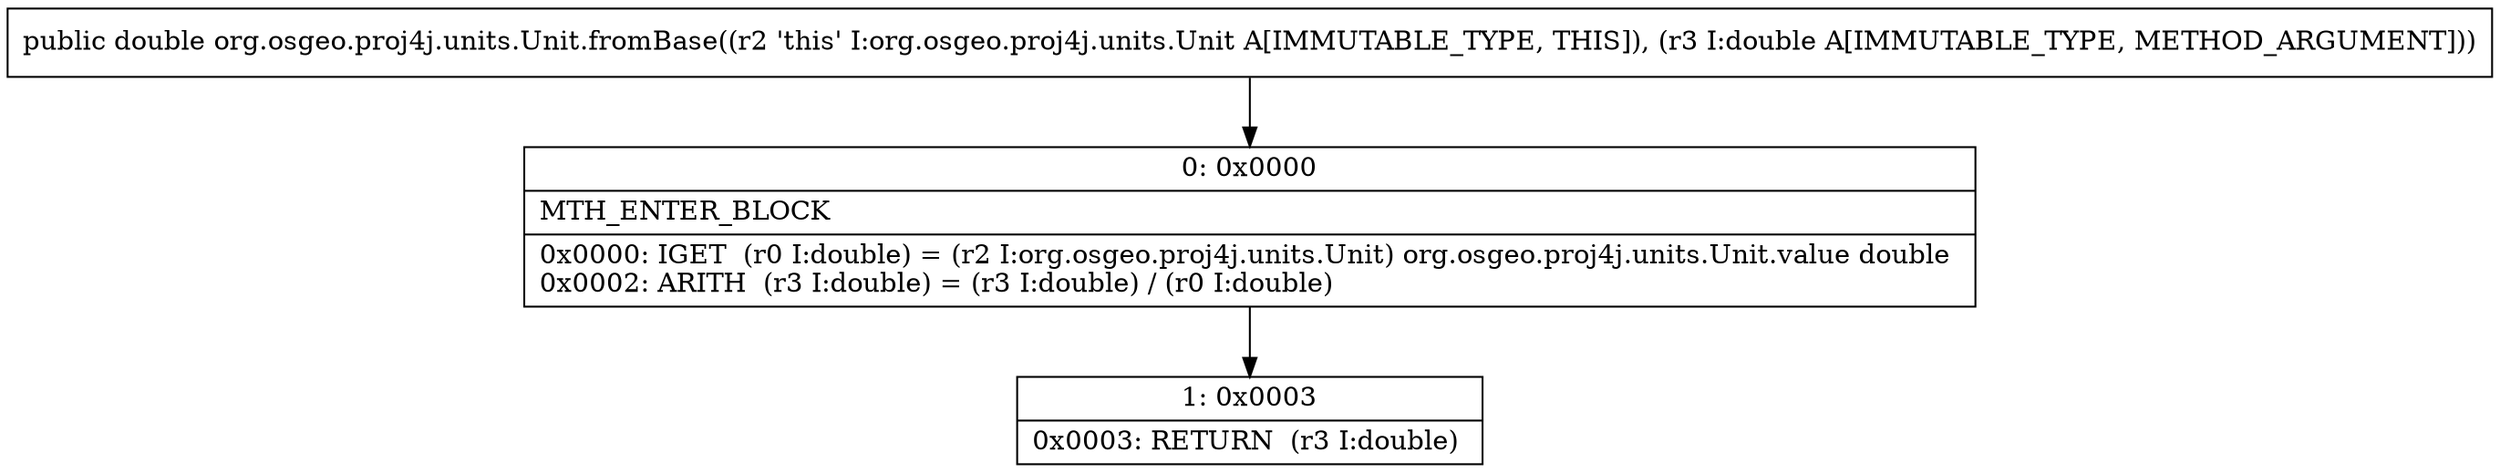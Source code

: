 digraph "CFG fororg.osgeo.proj4j.units.Unit.fromBase(D)D" {
Node_0 [shape=record,label="{0\:\ 0x0000|MTH_ENTER_BLOCK\l|0x0000: IGET  (r0 I:double) = (r2 I:org.osgeo.proj4j.units.Unit) org.osgeo.proj4j.units.Unit.value double \l0x0002: ARITH  (r3 I:double) = (r3 I:double) \/ (r0 I:double) \l}"];
Node_1 [shape=record,label="{1\:\ 0x0003|0x0003: RETURN  (r3 I:double) \l}"];
MethodNode[shape=record,label="{public double org.osgeo.proj4j.units.Unit.fromBase((r2 'this' I:org.osgeo.proj4j.units.Unit A[IMMUTABLE_TYPE, THIS]), (r3 I:double A[IMMUTABLE_TYPE, METHOD_ARGUMENT])) }"];
MethodNode -> Node_0;
Node_0 -> Node_1;
}

